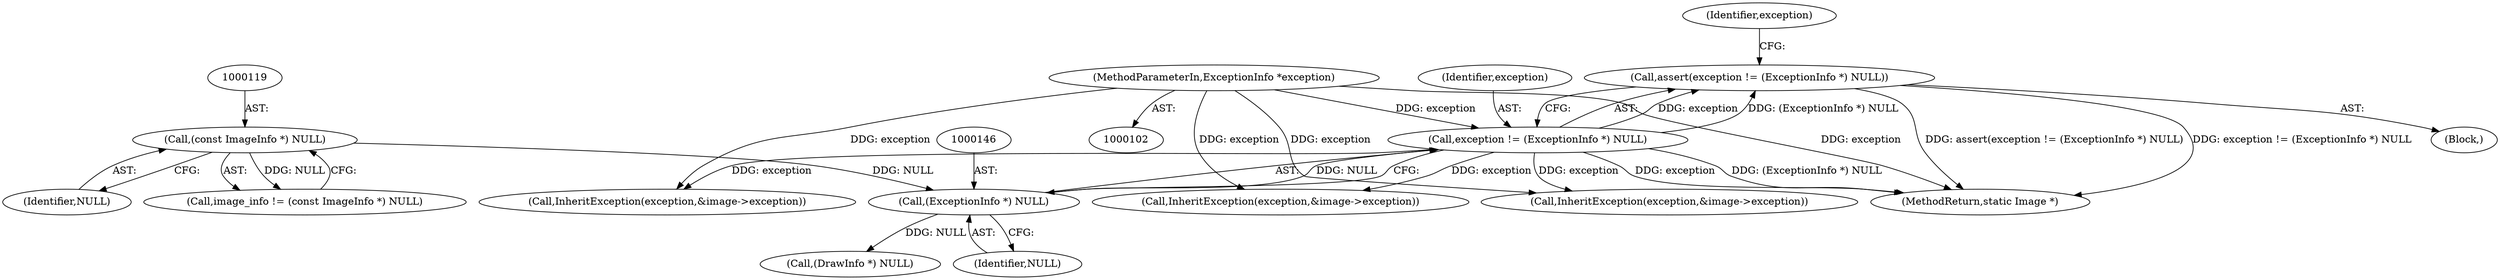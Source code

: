 digraph "0_ImageMagick_f6e9d0d9955e85bdd7540b251cd50d598dacc5e6_30@API" {
"1000142" [label="(Call,assert(exception != (ExceptionInfo *) NULL))"];
"1000143" [label="(Call,exception != (ExceptionInfo *) NULL)"];
"1000104" [label="(MethodParameterIn,ExceptionInfo *exception)"];
"1000145" [label="(Call,(ExceptionInfo *) NULL)"];
"1000118" [label="(Call,(const ImageInfo *) NULL)"];
"1000142" [label="(Call,assert(exception != (ExceptionInfo *) NULL))"];
"1000145" [label="(Call,(ExceptionInfo *) NULL)"];
"1000116" [label="(Call,image_info != (const ImageInfo *) NULL)"];
"1000120" [label="(Identifier,NULL)"];
"1000104" [label="(MethodParameterIn,ExceptionInfo *exception)"];
"1000717" [label="(Call,InheritException(exception,&image->exception))"];
"1000118" [label="(Call,(const ImageInfo *) NULL)"];
"1000190" [label="(Call,(DrawInfo *) NULL)"];
"1000600" [label="(Call,InheritException(exception,&image->exception))"];
"1000144" [label="(Identifier,exception)"];
"1000874" [label="(MethodReturn,static Image *)"];
"1000151" [label="(Identifier,exception)"];
"1000825" [label="(Call,InheritException(exception,&image->exception))"];
"1000147" [label="(Identifier,NULL)"];
"1000105" [label="(Block,)"];
"1000143" [label="(Call,exception != (ExceptionInfo *) NULL)"];
"1000142" -> "1000105"  [label="AST: "];
"1000142" -> "1000143"  [label="CFG: "];
"1000143" -> "1000142"  [label="AST: "];
"1000151" -> "1000142"  [label="CFG: "];
"1000142" -> "1000874"  [label="DDG: assert(exception != (ExceptionInfo *) NULL)"];
"1000142" -> "1000874"  [label="DDG: exception != (ExceptionInfo *) NULL"];
"1000143" -> "1000142"  [label="DDG: exception"];
"1000143" -> "1000142"  [label="DDG: (ExceptionInfo *) NULL"];
"1000143" -> "1000145"  [label="CFG: "];
"1000144" -> "1000143"  [label="AST: "];
"1000145" -> "1000143"  [label="AST: "];
"1000143" -> "1000874"  [label="DDG: exception"];
"1000143" -> "1000874"  [label="DDG: (ExceptionInfo *) NULL"];
"1000104" -> "1000143"  [label="DDG: exception"];
"1000145" -> "1000143"  [label="DDG: NULL"];
"1000143" -> "1000600"  [label="DDG: exception"];
"1000143" -> "1000717"  [label="DDG: exception"];
"1000143" -> "1000825"  [label="DDG: exception"];
"1000104" -> "1000102"  [label="AST: "];
"1000104" -> "1000874"  [label="DDG: exception"];
"1000104" -> "1000600"  [label="DDG: exception"];
"1000104" -> "1000717"  [label="DDG: exception"];
"1000104" -> "1000825"  [label="DDG: exception"];
"1000145" -> "1000147"  [label="CFG: "];
"1000146" -> "1000145"  [label="AST: "];
"1000147" -> "1000145"  [label="AST: "];
"1000118" -> "1000145"  [label="DDG: NULL"];
"1000145" -> "1000190"  [label="DDG: NULL"];
"1000118" -> "1000116"  [label="AST: "];
"1000118" -> "1000120"  [label="CFG: "];
"1000119" -> "1000118"  [label="AST: "];
"1000120" -> "1000118"  [label="AST: "];
"1000116" -> "1000118"  [label="CFG: "];
"1000118" -> "1000116"  [label="DDG: NULL"];
}
